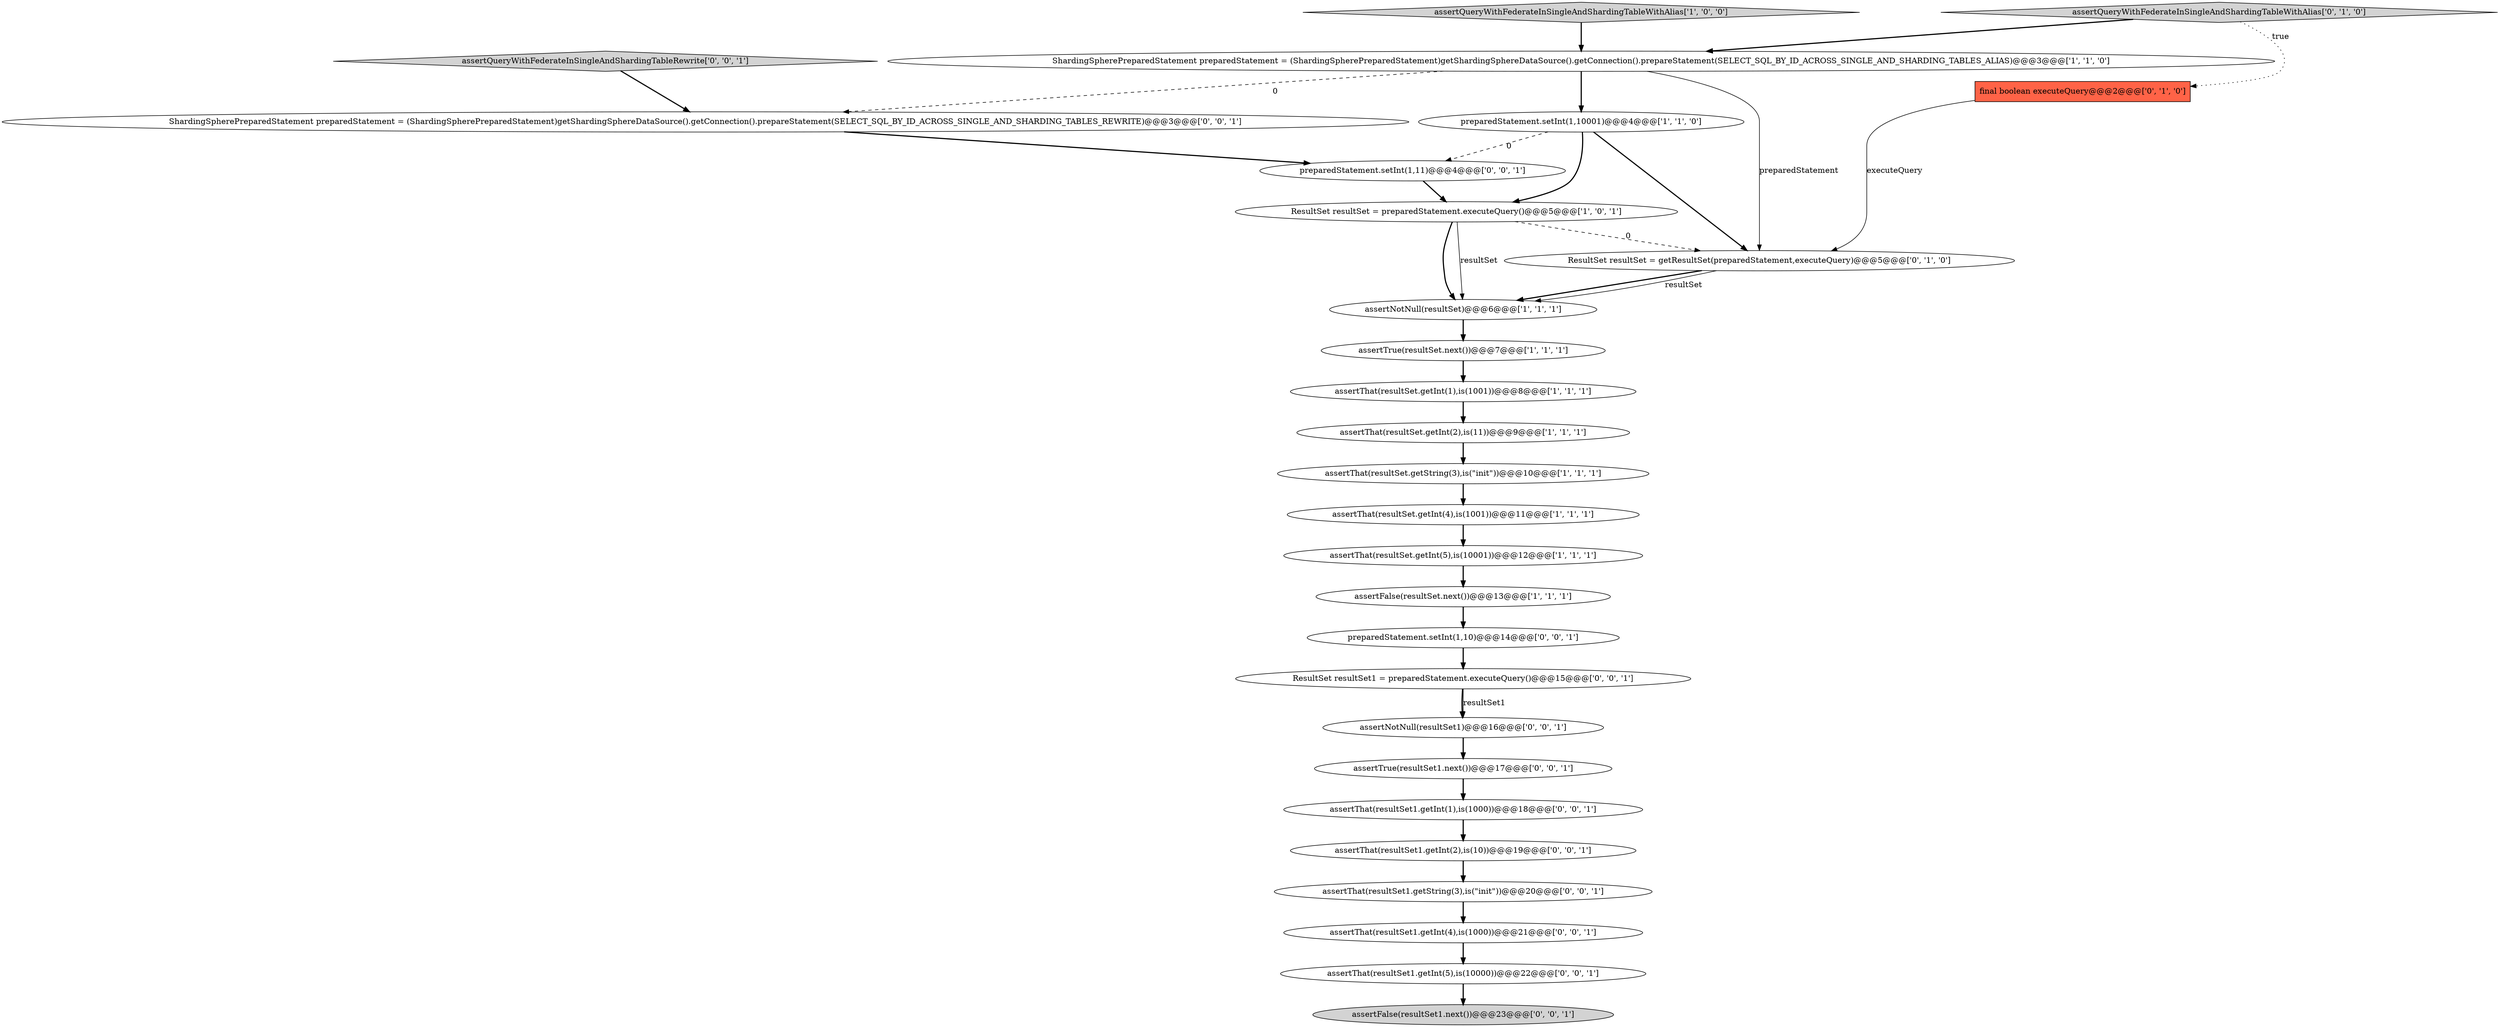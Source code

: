 digraph {
2 [style = filled, label = "assertThat(resultSet.getInt(2),is(11))@@@9@@@['1', '1', '1']", fillcolor = white, shape = ellipse image = "AAA0AAABBB1BBB"];
12 [style = filled, label = "final boolean executeQuery@@@2@@@['0', '1', '0']", fillcolor = tomato, shape = box image = "AAA1AAABBB2BBB"];
14 [style = filled, label = "ResultSet resultSet = getResultSet(preparedStatement,executeQuery)@@@5@@@['0', '1', '0']", fillcolor = white, shape = ellipse image = "AAA1AAABBB2BBB"];
27 [style = filled, label = "assertThat(resultSet1.getInt(5),is(10000))@@@22@@@['0', '0', '1']", fillcolor = white, shape = ellipse image = "AAA0AAABBB3BBB"];
19 [style = filled, label = "assertQueryWithFederateInSingleAndShardingTableRewrite['0', '0', '1']", fillcolor = lightgray, shape = diamond image = "AAA0AAABBB3BBB"];
10 [style = filled, label = "assertThat(resultSet.getInt(1),is(1001))@@@8@@@['1', '1', '1']", fillcolor = white, shape = ellipse image = "AAA0AAABBB1BBB"];
1 [style = filled, label = "assertFalse(resultSet.next())@@@13@@@['1', '1', '1']", fillcolor = white, shape = ellipse image = "AAA0AAABBB1BBB"];
24 [style = filled, label = "assertNotNull(resultSet1)@@@16@@@['0', '0', '1']", fillcolor = white, shape = ellipse image = "AAA0AAABBB3BBB"];
25 [style = filled, label = "preparedStatement.setInt(1,10)@@@14@@@['0', '0', '1']", fillcolor = white, shape = ellipse image = "AAA0AAABBB3BBB"];
9 [style = filled, label = "assertThat(resultSet.getInt(5),is(10001))@@@12@@@['1', '1', '1']", fillcolor = white, shape = ellipse image = "AAA0AAABBB1BBB"];
11 [style = filled, label = "assertThat(resultSet.getString(3),is(\"init\"))@@@10@@@['1', '1', '1']", fillcolor = white, shape = ellipse image = "AAA0AAABBB1BBB"];
20 [style = filled, label = "assertThat(resultSet1.getInt(4),is(1000))@@@21@@@['0', '0', '1']", fillcolor = white, shape = ellipse image = "AAA0AAABBB3BBB"];
7 [style = filled, label = "assertQueryWithFederateInSingleAndShardingTableWithAlias['1', '0', '0']", fillcolor = lightgray, shape = diamond image = "AAA0AAABBB1BBB"];
26 [style = filled, label = "assertThat(resultSet1.getInt(1),is(1000))@@@18@@@['0', '0', '1']", fillcolor = white, shape = ellipse image = "AAA0AAABBB3BBB"];
3 [style = filled, label = "preparedStatement.setInt(1,10001)@@@4@@@['1', '1', '0']", fillcolor = white, shape = ellipse image = "AAA0AAABBB1BBB"];
13 [style = filled, label = "assertQueryWithFederateInSingleAndShardingTableWithAlias['0', '1', '0']", fillcolor = lightgray, shape = diamond image = "AAA0AAABBB2BBB"];
15 [style = filled, label = "assertTrue(resultSet1.next())@@@17@@@['0', '0', '1']", fillcolor = white, shape = ellipse image = "AAA0AAABBB3BBB"];
23 [style = filled, label = "preparedStatement.setInt(1,11)@@@4@@@['0', '0', '1']", fillcolor = white, shape = ellipse image = "AAA0AAABBB3BBB"];
21 [style = filled, label = "ShardingSpherePreparedStatement preparedStatement = (ShardingSpherePreparedStatement)getShardingSphereDataSource().getConnection().prepareStatement(SELECT_SQL_BY_ID_ACROSS_SINGLE_AND_SHARDING_TABLES_REWRITE)@@@3@@@['0', '0', '1']", fillcolor = white, shape = ellipse image = "AAA0AAABBB3BBB"];
6 [style = filled, label = "assertNotNull(resultSet)@@@6@@@['1', '1', '1']", fillcolor = white, shape = ellipse image = "AAA0AAABBB1BBB"];
18 [style = filled, label = "assertFalse(resultSet1.next())@@@23@@@['0', '0', '1']", fillcolor = lightgray, shape = ellipse image = "AAA0AAABBB3BBB"];
16 [style = filled, label = "ResultSet resultSet1 = preparedStatement.executeQuery()@@@15@@@['0', '0', '1']", fillcolor = white, shape = ellipse image = "AAA0AAABBB3BBB"];
5 [style = filled, label = "ShardingSpherePreparedStatement preparedStatement = (ShardingSpherePreparedStatement)getShardingSphereDataSource().getConnection().prepareStatement(SELECT_SQL_BY_ID_ACROSS_SINGLE_AND_SHARDING_TABLES_ALIAS)@@@3@@@['1', '1', '0']", fillcolor = white, shape = ellipse image = "AAA0AAABBB1BBB"];
17 [style = filled, label = "assertThat(resultSet1.getInt(2),is(10))@@@19@@@['0', '0', '1']", fillcolor = white, shape = ellipse image = "AAA0AAABBB3BBB"];
4 [style = filled, label = "assertTrue(resultSet.next())@@@7@@@['1', '1', '1']", fillcolor = white, shape = ellipse image = "AAA0AAABBB1BBB"];
0 [style = filled, label = "ResultSet resultSet = preparedStatement.executeQuery()@@@5@@@['1', '0', '1']", fillcolor = white, shape = ellipse image = "AAA0AAABBB1BBB"];
8 [style = filled, label = "assertThat(resultSet.getInt(4),is(1001))@@@11@@@['1', '1', '1']", fillcolor = white, shape = ellipse image = "AAA0AAABBB1BBB"];
22 [style = filled, label = "assertThat(resultSet1.getString(3),is(\"init\"))@@@20@@@['0', '0', '1']", fillcolor = white, shape = ellipse image = "AAA0AAABBB3BBB"];
0->6 [style = bold, label=""];
20->27 [style = bold, label=""];
16->24 [style = bold, label=""];
26->17 [style = bold, label=""];
3->14 [style = bold, label=""];
8->9 [style = bold, label=""];
10->2 [style = bold, label=""];
6->4 [style = bold, label=""];
2->11 [style = bold, label=""];
3->23 [style = dashed, label="0"];
24->15 [style = bold, label=""];
0->14 [style = dashed, label="0"];
22->20 [style = bold, label=""];
1->25 [style = bold, label=""];
23->0 [style = bold, label=""];
19->21 [style = bold, label=""];
25->16 [style = bold, label=""];
12->14 [style = solid, label="executeQuery"];
11->8 [style = bold, label=""];
15->26 [style = bold, label=""];
3->0 [style = bold, label=""];
16->24 [style = solid, label="resultSet1"];
5->21 [style = dashed, label="0"];
14->6 [style = bold, label=""];
27->18 [style = bold, label=""];
4->10 [style = bold, label=""];
7->5 [style = bold, label=""];
17->22 [style = bold, label=""];
5->3 [style = bold, label=""];
0->6 [style = solid, label="resultSet"];
21->23 [style = bold, label=""];
13->12 [style = dotted, label="true"];
9->1 [style = bold, label=""];
5->14 [style = solid, label="preparedStatement"];
13->5 [style = bold, label=""];
14->6 [style = solid, label="resultSet"];
}
